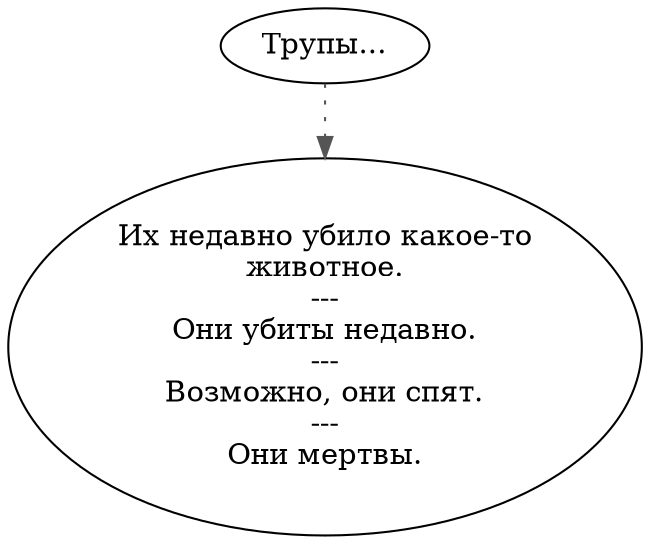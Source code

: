 digraph dead {
  "start" [style=filled       fillcolor="#FFFFFF"       color="#000000"]
  "start" -> "dead00" [style=dotted color="#555555"]
  "start" [label="Трупы..."]
  "dead00" [style=filled       fillcolor="#FFFFFF"       color="#000000"]
  "dead00" [label="Их недавно убило какое-то\nживотное.\n---\nОни убиты недавно.\n---\nВозможно, они спят.\n---\nОни мертвы."]
}